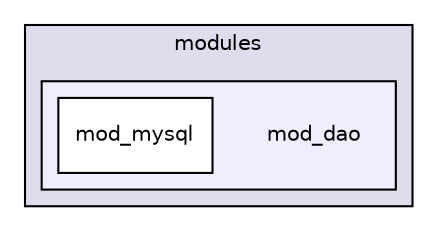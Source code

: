 digraph "leaf/modules/mod_dao" {
  compound=true
  node [ fontsize="10", fontname="Helvetica"];
  edge [ labelfontsize="10", labelfontname="Helvetica"];
  subgraph clusterdir_071e6ab1f7f132df524d1bfe2744eaf2 {
    graph [ bgcolor="#ddddee", pencolor="black", label="modules" fontname="Helvetica", fontsize="10", URL="dir_071e6ab1f7f132df524d1bfe2744eaf2.html"]
  subgraph clusterdir_85c00045bfcfe7ecd71d3afe7b806f2b {
    graph [ bgcolor="#eeeeff", pencolor="black", label="" URL="dir_85c00045bfcfe7ecd71d3afe7b806f2b.html"];
    dir_85c00045bfcfe7ecd71d3afe7b806f2b [shape=plaintext label="mod_dao"];
    dir_c14214490a91d92945babe55c0a541fc [shape=box label="mod_mysql" color="black" fillcolor="white" style="filled" URL="dir_c14214490a91d92945babe55c0a541fc.html"];
  }
  }
}
